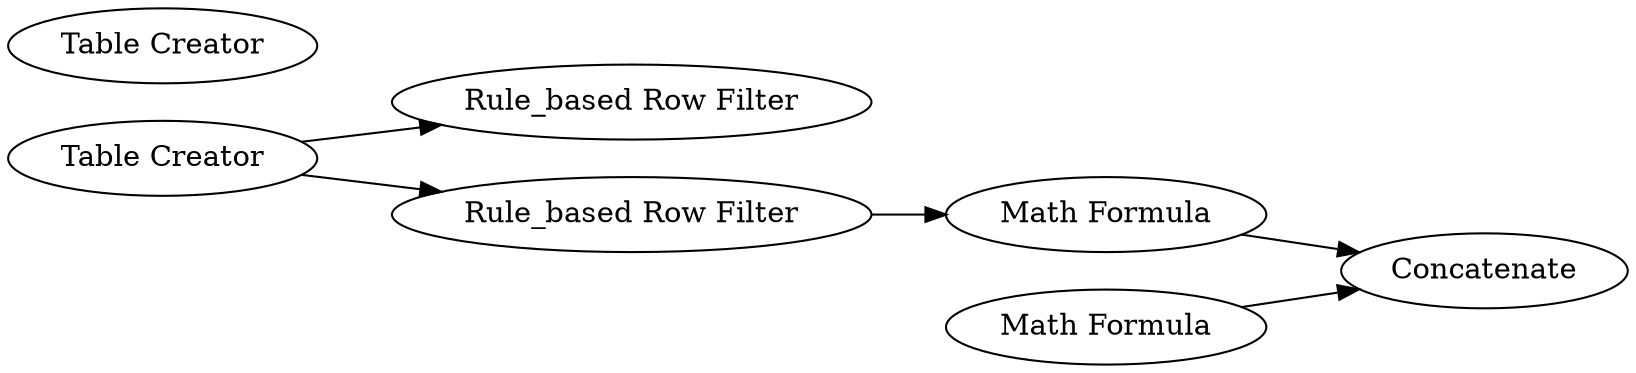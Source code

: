 digraph {
	12 [label="Table Creator"]
	13 [label="Rule_based Row Filter"]
	14 [label="Rule_based Row Filter"]
	17 [label="Math Formula"]
	18 [label="Math Formula"]
	19 [label=Concatenate]
	21 [label="Table Creator"]
	12 -> 13
	12 -> 14
	14 -> 17
	17 -> 19
	18 -> 19
	rankdir=LR
}
